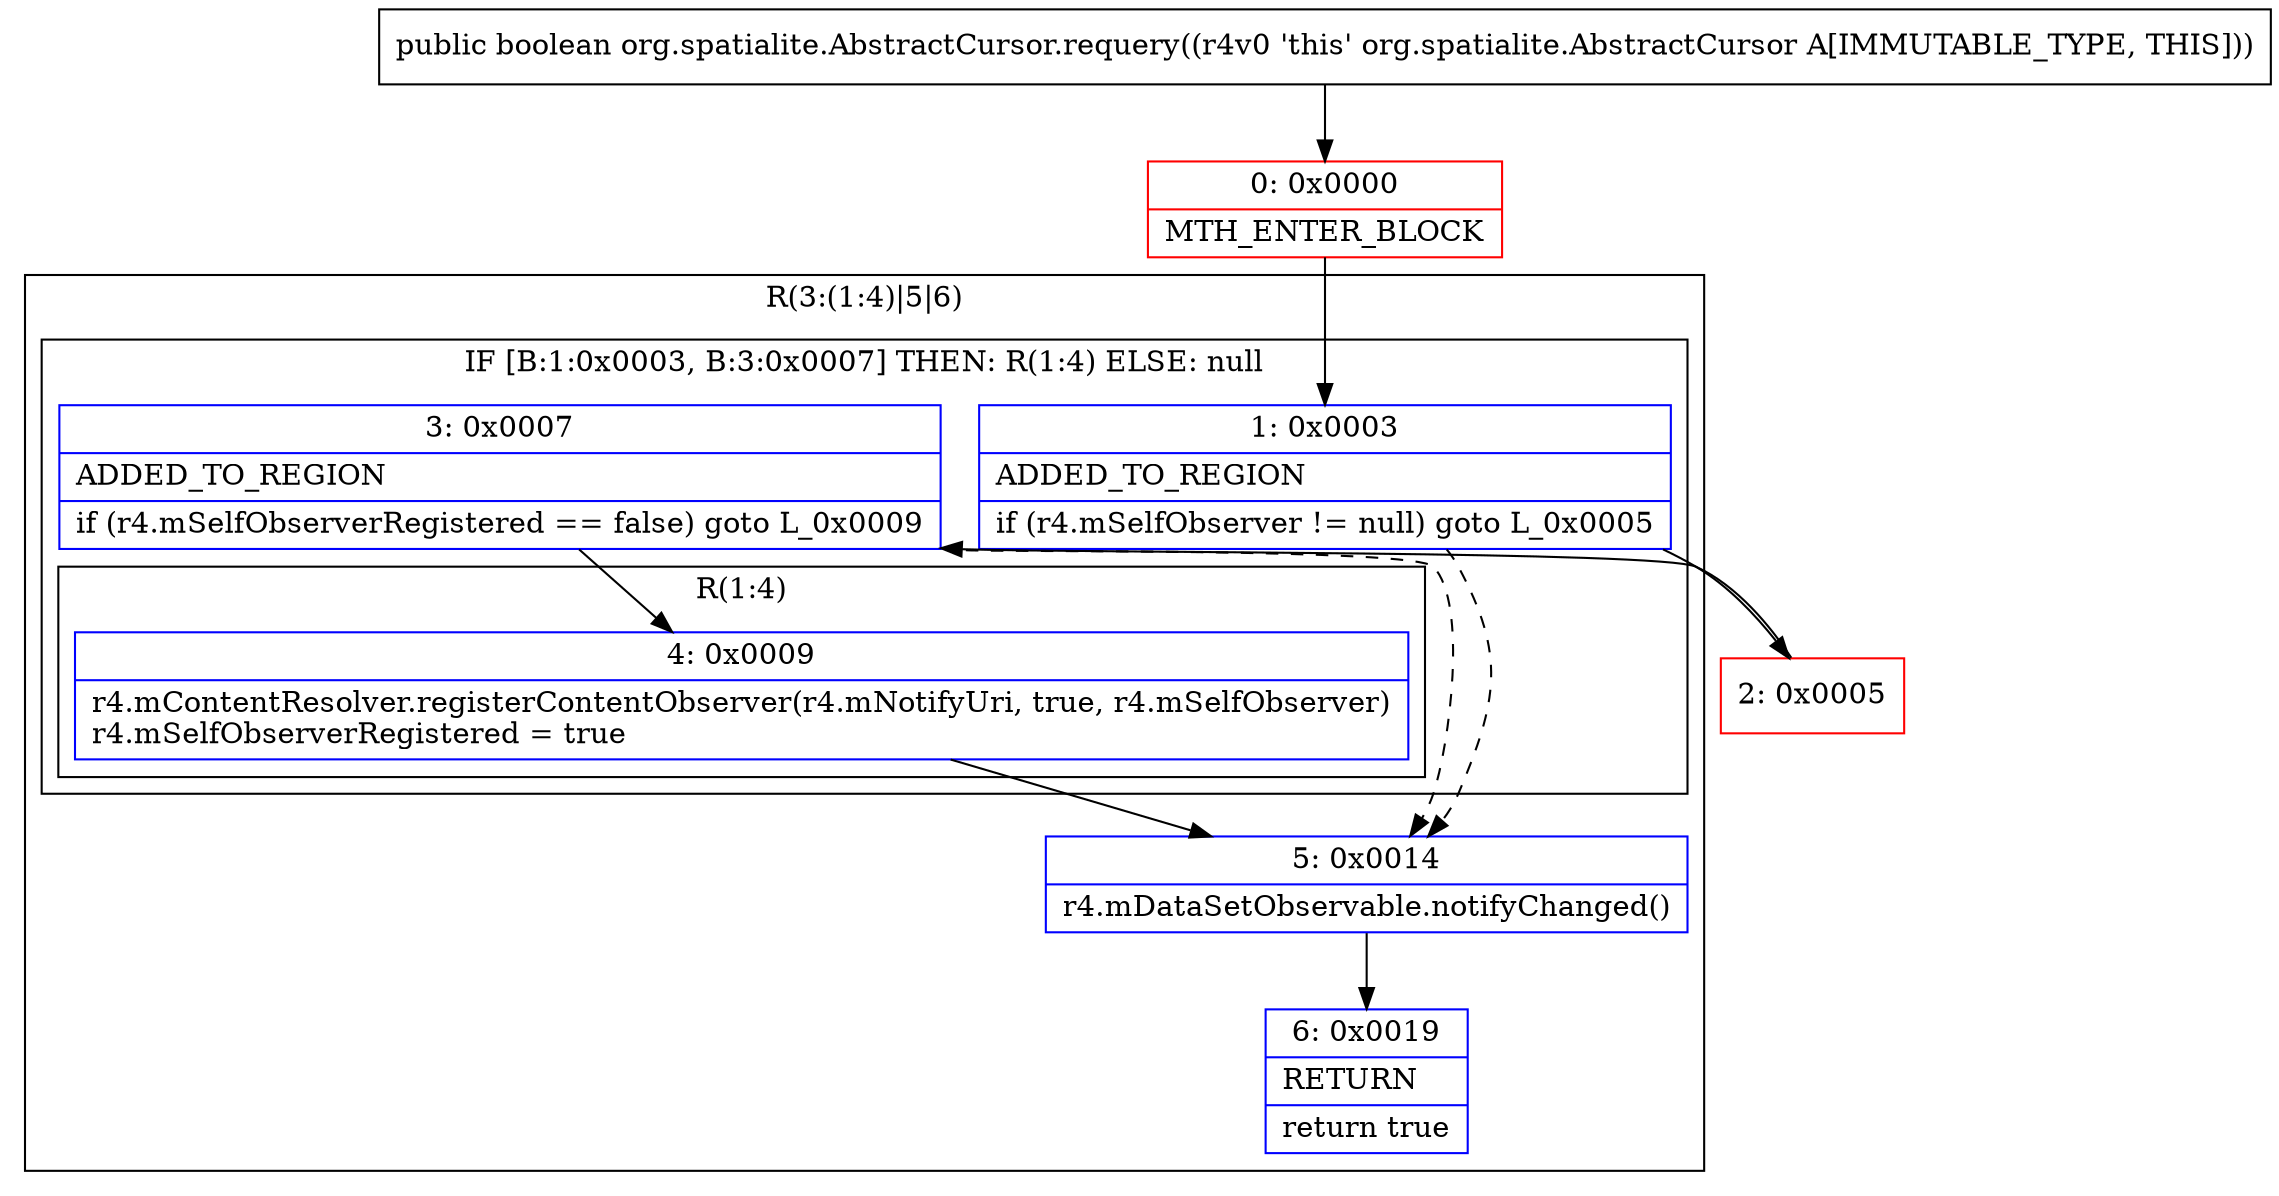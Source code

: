 digraph "CFG fororg.spatialite.AbstractCursor.requery()Z" {
subgraph cluster_Region_833078338 {
label = "R(3:(1:4)|5|6)";
node [shape=record,color=blue];
subgraph cluster_IfRegion_2010639412 {
label = "IF [B:1:0x0003, B:3:0x0007] THEN: R(1:4) ELSE: null";
node [shape=record,color=blue];
Node_1 [shape=record,label="{1\:\ 0x0003|ADDED_TO_REGION\l|if (r4.mSelfObserver != null) goto L_0x0005\l}"];
Node_3 [shape=record,label="{3\:\ 0x0007|ADDED_TO_REGION\l|if (r4.mSelfObserverRegistered == false) goto L_0x0009\l}"];
subgraph cluster_Region_1796669029 {
label = "R(1:4)";
node [shape=record,color=blue];
Node_4 [shape=record,label="{4\:\ 0x0009|r4.mContentResolver.registerContentObserver(r4.mNotifyUri, true, r4.mSelfObserver)\lr4.mSelfObserverRegistered = true\l}"];
}
}
Node_5 [shape=record,label="{5\:\ 0x0014|r4.mDataSetObservable.notifyChanged()\l}"];
Node_6 [shape=record,label="{6\:\ 0x0019|RETURN\l|return true\l}"];
}
Node_0 [shape=record,color=red,label="{0\:\ 0x0000|MTH_ENTER_BLOCK\l}"];
Node_2 [shape=record,color=red,label="{2\:\ 0x0005}"];
MethodNode[shape=record,label="{public boolean org.spatialite.AbstractCursor.requery((r4v0 'this' org.spatialite.AbstractCursor A[IMMUTABLE_TYPE, THIS])) }"];
MethodNode -> Node_0;
Node_1 -> Node_2;
Node_1 -> Node_5[style=dashed];
Node_3 -> Node_4;
Node_3 -> Node_5[style=dashed];
Node_4 -> Node_5;
Node_5 -> Node_6;
Node_0 -> Node_1;
Node_2 -> Node_3;
}

